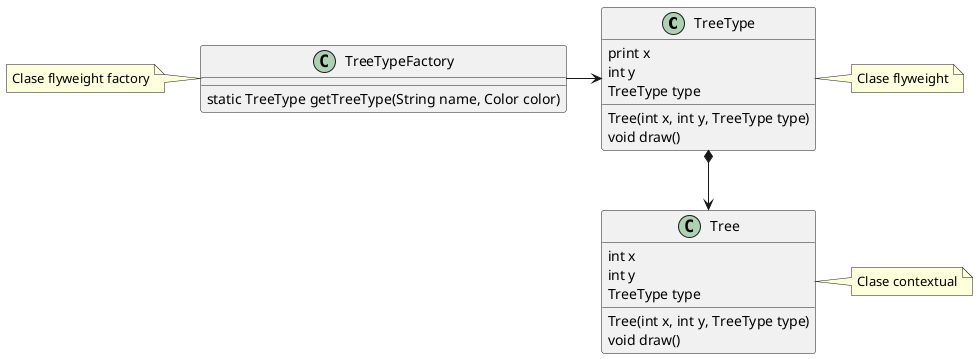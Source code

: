 @startuml
class TreeType {
    print x
    int y
    TreeType type
    Tree(int x, int y, TreeType type)
    void draw()
}

note "Clase flyweight" as N1
N1 .l. TreeType

class Tree {
    int x
    int y
    TreeType type
    Tree(int x, int y, TreeType type)
    void draw()
}

note "Clase contextual" as N2
N2 .l. Tree

class TreeTypeFactory {
    static TreeType getTreeType(String name, Color color)
}

note "Clase flyweight factory" as N3
N3 .r. TreeTypeFactory

TreeTypeFactory -> TreeType
TreeType *--> Tree
@enduml
